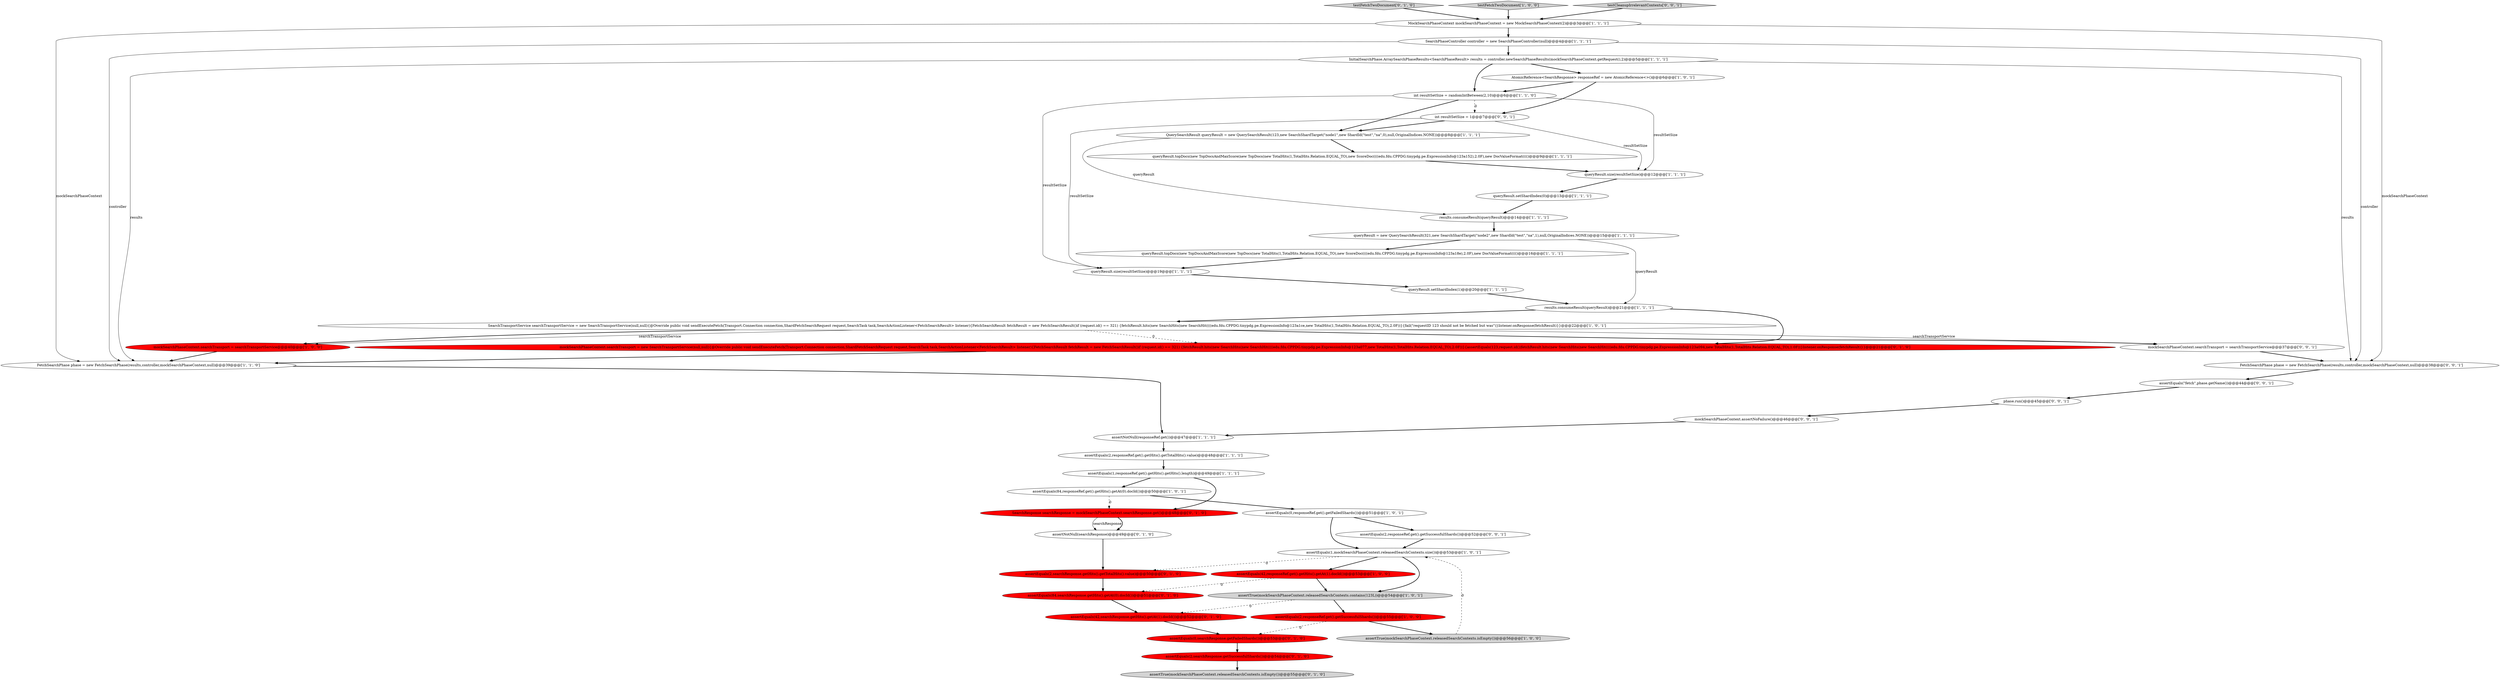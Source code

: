 digraph {
39 [style = filled, label = "mockSearchPhaseContext.searchTransport = searchTransportService@@@37@@@['0', '0', '1']", fillcolor = white, shape = ellipse image = "AAA0AAABBB3BBB"];
34 [style = filled, label = "assertNotNull(searchResponse)@@@49@@@['0', '1', '0']", fillcolor = white, shape = ellipse image = "AAA0AAABBB2BBB"];
5 [style = filled, label = "AtomicReference<SearchResponse> responseRef = new AtomicReference<>()@@@6@@@['1', '0', '1']", fillcolor = white, shape = ellipse image = "AAA0AAABBB1BBB"];
14 [style = filled, label = "queryResult = new QuerySearchResult(321,new SearchShardTarget(\"node2\",new ShardId(\"test\",\"na\",1),null,OriginalIndices.NONE))@@@15@@@['1', '1', '1']", fillcolor = white, shape = ellipse image = "AAA0AAABBB1BBB"];
6 [style = filled, label = "queryResult.topDocs(new TopDocsAndMaxScore(new TopDocs(new TotalHits(1,TotalHits.Relation.EQUAL_TO),new ScoreDoc((((edu.fdu.CPPDG.tinypdg.pe.ExpressionInfo@123a18e),2.0F),new DocValueFormat(((()@@@16@@@['1', '1', '1']", fillcolor = white, shape = ellipse image = "AAA0AAABBB1BBB"];
43 [style = filled, label = "assertEquals(\"fetch\",phase.getName())@@@44@@@['0', '0', '1']", fillcolor = white, shape = ellipse image = "AAA0AAABBB3BBB"];
30 [style = filled, label = "assertEquals(42,searchResponse.getHits().getAt(1).docId())@@@52@@@['0', '1', '0']", fillcolor = red, shape = ellipse image = "AAA1AAABBB2BBB"];
40 [style = filled, label = "assertEquals(2,responseRef.get().getSuccessfulShards())@@@52@@@['0', '0', '1']", fillcolor = white, shape = ellipse image = "AAA0AAABBB3BBB"];
31 [style = filled, label = "assertEquals(0,searchResponse.getFailedShards())@@@53@@@['0', '1', '0']", fillcolor = red, shape = ellipse image = "AAA1AAABBB2BBB"];
0 [style = filled, label = "mockSearchPhaseContext.searchTransport = searchTransportService@@@40@@@['1', '0', '0']", fillcolor = red, shape = ellipse image = "AAA1AAABBB1BBB"];
36 [style = filled, label = "testFetchTwoDocument['0', '1', '0']", fillcolor = lightgray, shape = diamond image = "AAA0AAABBB2BBB"];
21 [style = filled, label = "testFetchTwoDocument['1', '0', '0']", fillcolor = lightgray, shape = diamond image = "AAA0AAABBB1BBB"];
35 [style = filled, label = "mockSearchPhaseContext.searchTransport = new SearchTransportService(null,null){@Override public void sendExecuteFetch(Transport.Connection connection,ShardFetchSearchRequest request,SearchTask task,SearchActionListener<FetchSearchResult> listener){FetchSearchResult fetchResult = new FetchSearchResult()if (request.id() == 321) {fetchResult.hits(new SearchHits(new SearchHit((((edu.fdu.CPPDG.tinypdg.pe.ExpressionInfo@123a077,new TotalHits(1,TotalHits.Relation.EQUAL_TO),2.0F))}{assertEquals(123,request.id())fetchResult.hits(new SearchHits(new SearchHit((((edu.fdu.CPPDG.tinypdg.pe.ExpressionInfo@123a094,new TotalHits(1,TotalHits.Relation.EQUAL_TO),1.0F))}listener.onResponse(fetchResult)}}@@@21@@@['0', '1', '0']", fillcolor = red, shape = ellipse image = "AAA1AAABBB2BBB"];
10 [style = filled, label = "assertEquals(1,responseRef.get().getHits().getHits().length)@@@49@@@['1', '1', '1']", fillcolor = white, shape = ellipse image = "AAA0AAABBB1BBB"];
38 [style = filled, label = "assertEquals(2,searchResponse.getSuccessfulShards())@@@54@@@['0', '1', '0']", fillcolor = red, shape = ellipse image = "AAA1AAABBB2BBB"];
23 [style = filled, label = "queryResult.size(resultSetSize)@@@19@@@['1', '1', '1']", fillcolor = white, shape = ellipse image = "AAA0AAABBB1BBB"];
27 [style = filled, label = "SearchPhaseController controller = new SearchPhaseController(null)@@@4@@@['1', '1', '1']", fillcolor = white, shape = ellipse image = "AAA0AAABBB1BBB"];
15 [style = filled, label = "assertEquals(1,mockSearchPhaseContext.releasedSearchContexts.size())@@@53@@@['1', '0', '1']", fillcolor = white, shape = ellipse image = "AAA0AAABBB1BBB"];
26 [style = filled, label = "results.consumeResult(queryResult)@@@21@@@['1', '1', '1']", fillcolor = white, shape = ellipse image = "AAA0AAABBB1BBB"];
22 [style = filled, label = "results.consumeResult(queryResult)@@@14@@@['1', '1', '1']", fillcolor = white, shape = ellipse image = "AAA0AAABBB1BBB"];
32 [style = filled, label = "assertEquals(84,searchResponse.getHits().getAt(0).docId())@@@51@@@['0', '1', '0']", fillcolor = red, shape = ellipse image = "AAA1AAABBB2BBB"];
17 [style = filled, label = "queryResult.topDocs(new TopDocsAndMaxScore(new TopDocs(new TotalHits(1,TotalHits.Relation.EQUAL_TO),new ScoreDoc((((edu.fdu.CPPDG.tinypdg.pe.ExpressionInfo@123a152),2.0F),new DocValueFormat(((()@@@9@@@['1', '1', '1']", fillcolor = white, shape = ellipse image = "AAA0AAABBB1BBB"];
9 [style = filled, label = "assertNotNull(responseRef.get())@@@47@@@['1', '1', '1']", fillcolor = white, shape = ellipse image = "AAA0AAABBB1BBB"];
25 [style = filled, label = "assertEquals(84,responseRef.get().getHits().getAt(0).docId())@@@50@@@['1', '0', '1']", fillcolor = white, shape = ellipse image = "AAA0AAABBB1BBB"];
8 [style = filled, label = "queryResult.setShardIndex(1)@@@20@@@['1', '1', '1']", fillcolor = white, shape = ellipse image = "AAA0AAABBB1BBB"];
4 [style = filled, label = "SearchTransportService searchTransportService = new SearchTransportService(null,null){@Override public void sendExecuteFetch(Transport.Connection connection,ShardFetchSearchRequest request,SearchTask task,SearchActionListener<FetchSearchResult> listener){FetchSearchResult fetchResult = new FetchSearchResult()if (request.id() == 321) {fetchResult.hits(new SearchHits(new SearchHit((((edu.fdu.CPPDG.tinypdg.pe.ExpressionInfo@123a1ce,new TotalHits(1,TotalHits.Relation.EQUAL_TO),2.0F))}{fail(\"requestID 123 should not be fetched but was\")}listener.onResponse(fetchResult)}}@@@22@@@['1', '0', '1']", fillcolor = white, shape = ellipse image = "AAA0AAABBB1BBB"];
33 [style = filled, label = "assertEquals(2,searchResponse.getHits().getTotalHits().value)@@@50@@@['0', '1', '0']", fillcolor = red, shape = ellipse image = "AAA1AAABBB2BBB"];
3 [style = filled, label = "int resultSetSize = randomIntBetween(2,10)@@@6@@@['1', '1', '0']", fillcolor = white, shape = ellipse image = "AAA0AAABBB1BBB"];
44 [style = filled, label = "mockSearchPhaseContext.assertNoFailure()@@@46@@@['0', '0', '1']", fillcolor = white, shape = ellipse image = "AAA0AAABBB3BBB"];
13 [style = filled, label = "InitialSearchPhase.ArraySearchPhaseResults<SearchPhaseResult> results = controller.newSearchPhaseResults(mockSearchPhaseContext.getRequest(),2)@@@5@@@['1', '1', '1']", fillcolor = white, shape = ellipse image = "AAA0AAABBB1BBB"];
29 [style = filled, label = "SearchResponse searchResponse = mockSearchPhaseContext.searchResponse.get()@@@48@@@['0', '1', '0']", fillcolor = red, shape = ellipse image = "AAA1AAABBB2BBB"];
2 [style = filled, label = "QuerySearchResult queryResult = new QuerySearchResult(123,new SearchShardTarget(\"node1\",new ShardId(\"test\",\"na\",0),null,OriginalIndices.NONE))@@@8@@@['1', '1', '1']", fillcolor = white, shape = ellipse image = "AAA0AAABBB1BBB"];
12 [style = filled, label = "assertTrue(mockSearchPhaseContext.releasedSearchContexts.isEmpty())@@@56@@@['1', '0', '0']", fillcolor = lightgray, shape = ellipse image = "AAA0AAABBB1BBB"];
1 [style = filled, label = "assertEquals(0,responseRef.get().getFailedShards())@@@51@@@['1', '0', '1']", fillcolor = white, shape = ellipse image = "AAA0AAABBB1BBB"];
42 [style = filled, label = "int resultSetSize = 1@@@7@@@['0', '0', '1']", fillcolor = white, shape = ellipse image = "AAA0AAABBB3BBB"];
18 [style = filled, label = "assertEquals(2,responseRef.get().getHits().getTotalHits().value)@@@48@@@['1', '1', '1']", fillcolor = white, shape = ellipse image = "AAA0AAABBB1BBB"];
46 [style = filled, label = "phase.run()@@@45@@@['0', '0', '1']", fillcolor = white, shape = ellipse image = "AAA0AAABBB3BBB"];
24 [style = filled, label = "FetchSearchPhase phase = new FetchSearchPhase(results,controller,mockSearchPhaseContext,null)@@@39@@@['1', '1', '0']", fillcolor = white, shape = ellipse image = "AAA0AAABBB1BBB"];
11 [style = filled, label = "queryResult.setShardIndex(0)@@@13@@@['1', '1', '1']", fillcolor = white, shape = ellipse image = "AAA0AAABBB1BBB"];
37 [style = filled, label = "assertTrue(mockSearchPhaseContext.releasedSearchContexts.isEmpty())@@@55@@@['0', '1', '0']", fillcolor = lightgray, shape = ellipse image = "AAA0AAABBB2BBB"];
41 [style = filled, label = "testCleanupIrrelevantContexts['0', '0', '1']", fillcolor = lightgray, shape = diamond image = "AAA0AAABBB3BBB"];
16 [style = filled, label = "assertEquals(42,responseRef.get().getHits().getAt(1).docId())@@@53@@@['1', '0', '0']", fillcolor = red, shape = ellipse image = "AAA1AAABBB1BBB"];
28 [style = filled, label = "MockSearchPhaseContext mockSearchPhaseContext = new MockSearchPhaseContext(2)@@@3@@@['1', '1', '1']", fillcolor = white, shape = ellipse image = "AAA0AAABBB1BBB"];
45 [style = filled, label = "FetchSearchPhase phase = new FetchSearchPhase(results,controller,mockSearchPhaseContext,null)@@@38@@@['0', '0', '1']", fillcolor = white, shape = ellipse image = "AAA0AAABBB3BBB"];
20 [style = filled, label = "assertTrue(mockSearchPhaseContext.releasedSearchContexts.contains(123L))@@@54@@@['1', '0', '1']", fillcolor = lightgray, shape = ellipse image = "AAA0AAABBB1BBB"];
7 [style = filled, label = "queryResult.size(resultSetSize)@@@12@@@['1', '1', '1']", fillcolor = white, shape = ellipse image = "AAA0AAABBB1BBB"];
19 [style = filled, label = "assertEquals(2,responseRef.get().getSuccessfulShards())@@@55@@@['1', '0', '0']", fillcolor = red, shape = ellipse image = "AAA1AAABBB1BBB"];
2->17 [style = bold, label=""];
27->13 [style = bold, label=""];
5->3 [style = bold, label=""];
46->44 [style = bold, label=""];
2->22 [style = solid, label="queryResult"];
7->11 [style = bold, label=""];
25->1 [style = bold, label=""];
16->32 [style = dashed, label="0"];
42->2 [style = bold, label=""];
3->23 [style = solid, label="resultSetSize"];
4->0 [style = solid, label="searchTransportService"];
19->12 [style = bold, label=""];
28->24 [style = solid, label="mockSearchPhaseContext"];
1->40 [style = bold, label=""];
29->34 [style = solid, label="searchResponse"];
6->23 [style = bold, label=""];
1->15 [style = bold, label=""];
4->39 [style = bold, label=""];
34->33 [style = bold, label=""];
36->28 [style = bold, label=""];
40->15 [style = bold, label=""];
39->45 [style = bold, label=""];
31->38 [style = bold, label=""];
29->34 [style = bold, label=""];
23->8 [style = bold, label=""];
15->16 [style = bold, label=""];
32->30 [style = bold, label=""];
26->4 [style = bold, label=""];
27->24 [style = solid, label="controller"];
3->7 [style = solid, label="resultSetSize"];
43->46 [style = bold, label=""];
21->28 [style = bold, label=""];
4->0 [style = bold, label=""];
35->24 [style = bold, label=""];
41->28 [style = bold, label=""];
28->45 [style = solid, label="mockSearchPhaseContext"];
42->7 [style = solid, label="resultSetSize"];
17->7 [style = bold, label=""];
9->18 [style = bold, label=""];
45->43 [style = bold, label=""];
3->2 [style = bold, label=""];
18->10 [style = bold, label=""];
13->3 [style = bold, label=""];
10->25 [style = bold, label=""];
10->29 [style = bold, label=""];
30->31 [style = bold, label=""];
38->37 [style = bold, label=""];
15->20 [style = bold, label=""];
0->24 [style = bold, label=""];
13->24 [style = solid, label="results"];
4->39 [style = solid, label="searchTransportService"];
20->30 [style = dashed, label="0"];
26->35 [style = bold, label=""];
15->33 [style = dashed, label="0"];
11->22 [style = bold, label=""];
13->5 [style = bold, label=""];
42->23 [style = solid, label="resultSetSize"];
25->29 [style = dashed, label="0"];
12->15 [style = dashed, label="0"];
33->32 [style = bold, label=""];
28->27 [style = bold, label=""];
5->42 [style = bold, label=""];
22->14 [style = bold, label=""];
20->19 [style = bold, label=""];
13->45 [style = solid, label="results"];
16->20 [style = bold, label=""];
44->9 [style = bold, label=""];
14->26 [style = solid, label="queryResult"];
14->6 [style = bold, label=""];
4->35 [style = dashed, label="0"];
3->42 [style = dashed, label="0"];
24->9 [style = bold, label=""];
27->45 [style = solid, label="controller"];
8->26 [style = bold, label=""];
19->31 [style = dashed, label="0"];
}
